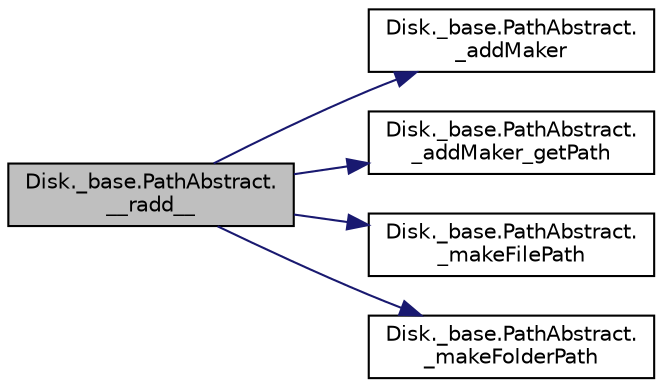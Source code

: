 digraph "Disk._base.PathAbstract.__radd__"
{
 // INTERACTIVE_SVG=YES
  bgcolor="transparent";
  edge [fontname="Helvetica",fontsize="10",labelfontname="Helvetica",labelfontsize="10"];
  node [fontname="Helvetica",fontsize="10",shape=record];
  rankdir="LR";
  Node1 [label="Disk._base.PathAbstract.\l__radd__",height=0.2,width=0.4,color="black", fillcolor="grey75", style="filled" fontcolor="black"];
  Node1 -> Node2 [color="midnightblue",fontsize="10",style="solid",fontname="Helvetica"];
  Node2 [label="Disk._base.PathAbstract.\l_addMaker",height=0.2,width=0.4,color="black",URL="$class_disk_1_1__base_1_1_path_abstract.html#a775db2f337bec6c4e739f5f09d22b536"];
  Node1 -> Node3 [color="midnightblue",fontsize="10",style="solid",fontname="Helvetica"];
  Node3 [label="Disk._base.PathAbstract.\l_addMaker_getPath",height=0.2,width=0.4,color="black",URL="$class_disk_1_1__base_1_1_path_abstract.html#a0ab892639a2172b8859cfe9c4644caf9"];
  Node1 -> Node4 [color="midnightblue",fontsize="10",style="solid",fontname="Helvetica"];
  Node4 [label="Disk._base.PathAbstract.\l_makeFilePath",height=0.2,width=0.4,color="black",URL="$class_disk_1_1__base_1_1_path_abstract.html#a050f0547c8ebd1edcc6730258065f9b5"];
  Node1 -> Node5 [color="midnightblue",fontsize="10",style="solid",fontname="Helvetica"];
  Node5 [label="Disk._base.PathAbstract.\l_makeFolderPath",height=0.2,width=0.4,color="black",URL="$class_disk_1_1__base_1_1_path_abstract.html#ac544344795730e9691782aca96bce282"];
}
